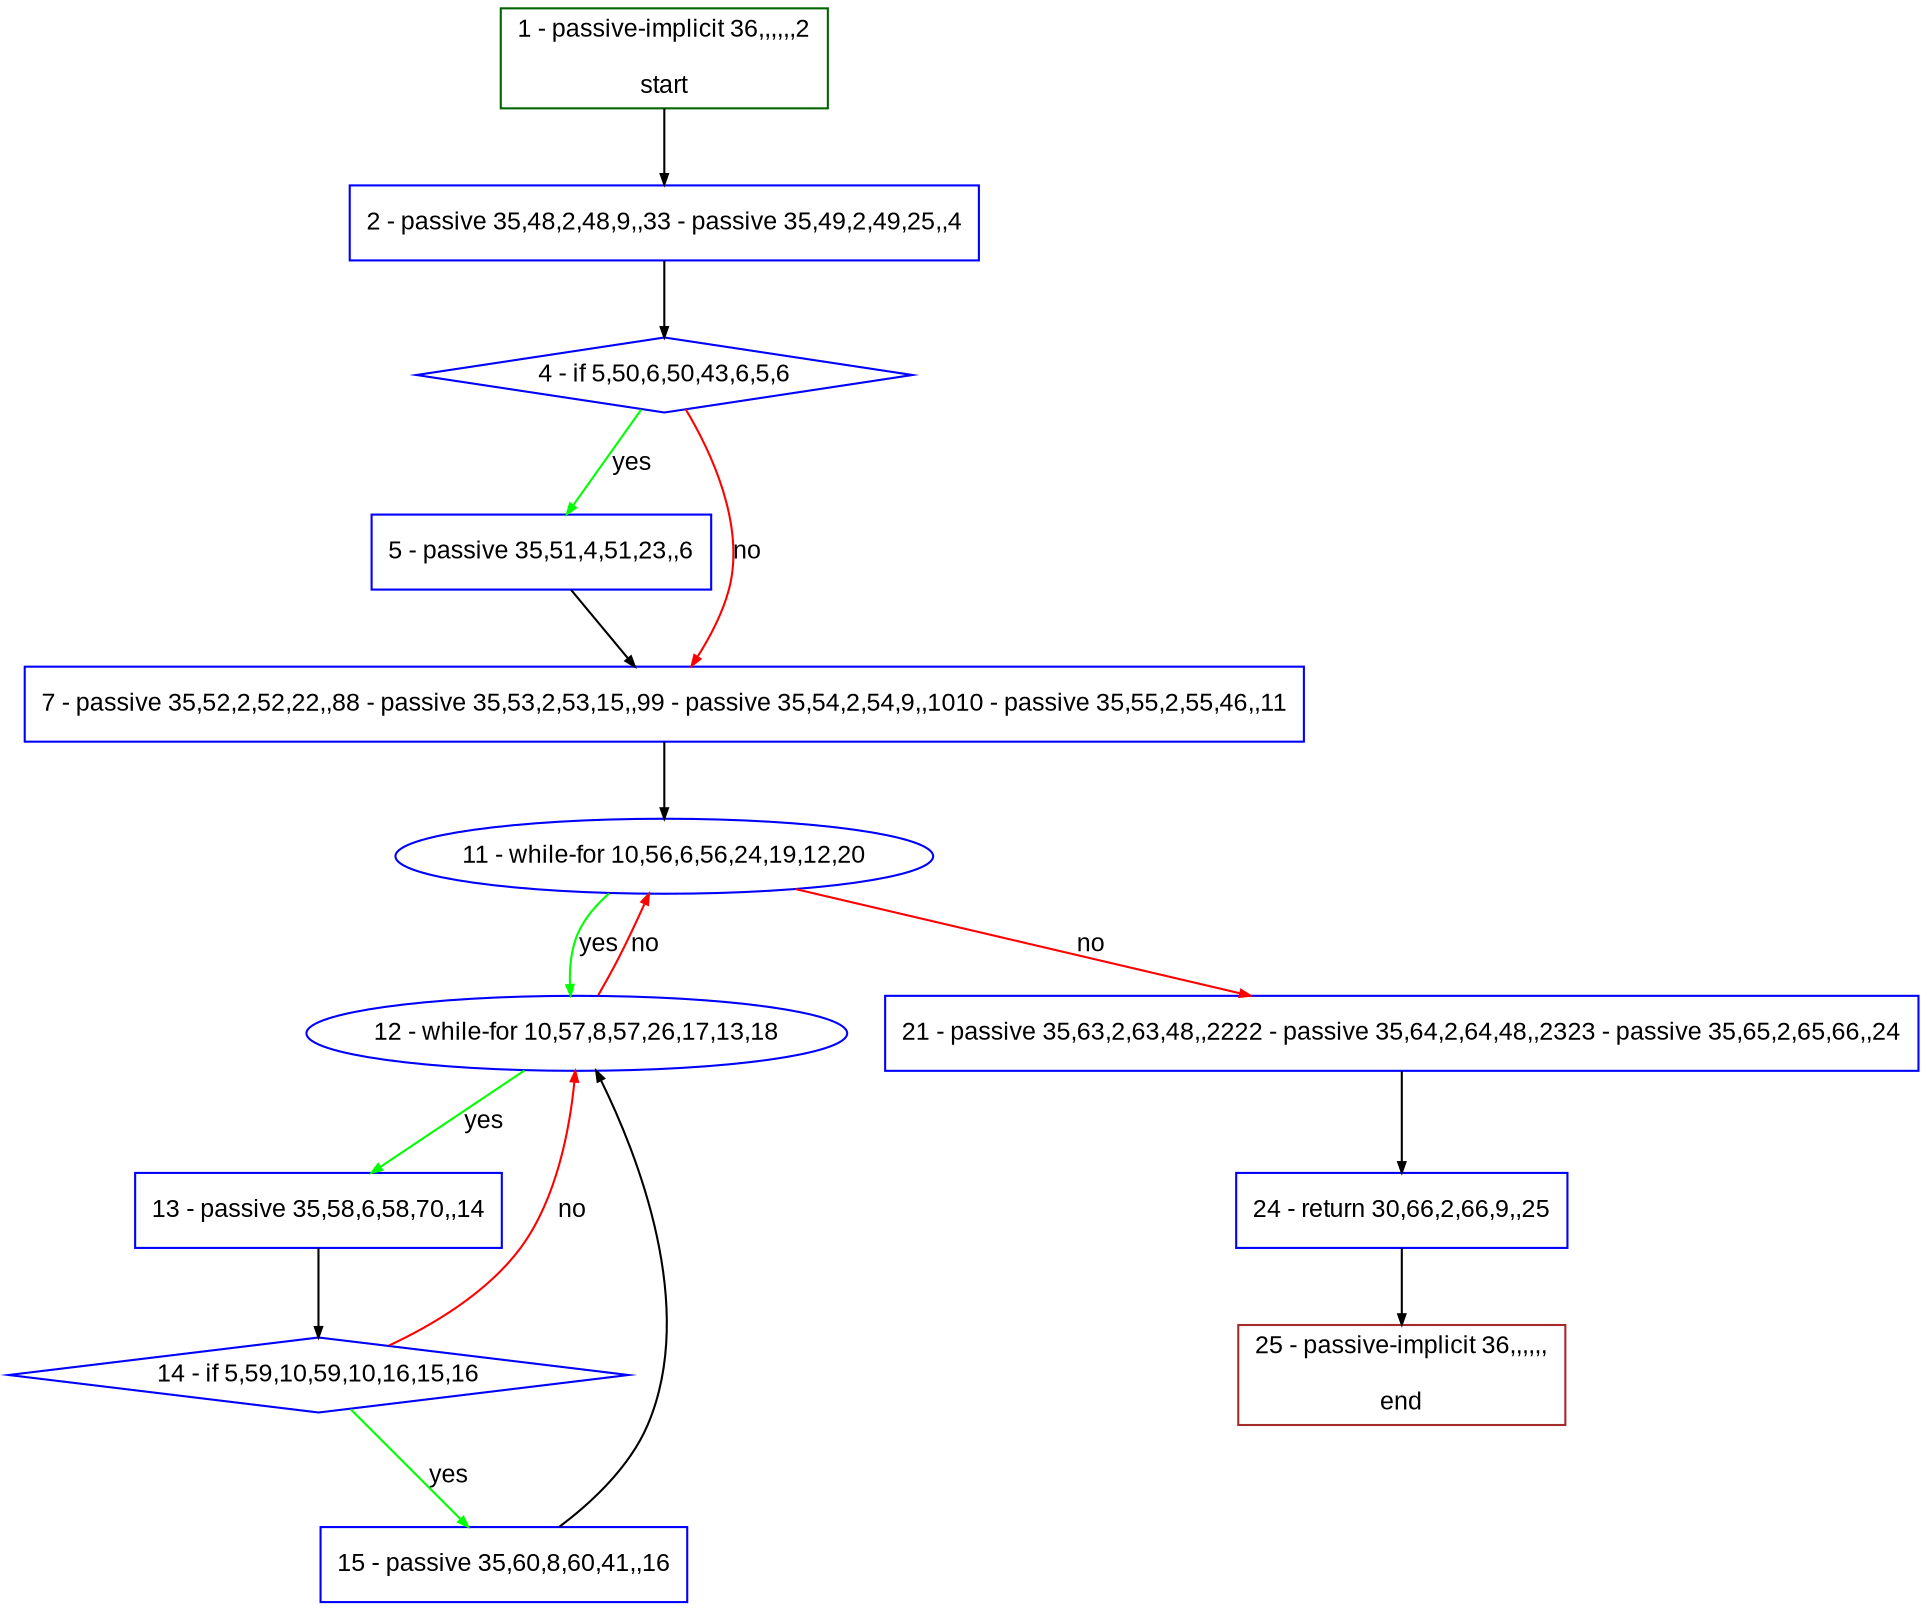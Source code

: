 digraph "" {
  graph [pack="true", label="", fontsize="12", packmode="clust", fontname="Arial", fillcolor="#FFFFCC", bgcolor="white", style="rounded,filled", compound="true"];
  node [node_initialized="no", label="", color="grey", fontsize="12", fillcolor="white", fontname="Arial", style="filled", shape="rectangle", compound="true", fixedsize="false"];
  edge [fontcolor="black", arrowhead="normal", arrowtail="none", arrowsize="0.5", ltail="", label="", color="black", fontsize="12", lhead="", fontname="Arial", dir="forward", compound="true"];
  __N1 [label="2 - passive 35,48,2,48,9,,33 - passive 35,49,2,49,25,,4", color="#0000ff", fillcolor="#ffffff", style="filled", shape="box"];
  __N2 [label="1 - passive-implicit 36,,,,,,2\n\nstart", color="#006400", fillcolor="#ffffff", style="filled", shape="box"];
  __N3 [label="4 - if 5,50,6,50,43,6,5,6", color="#0000ff", fillcolor="#ffffff", style="filled", shape="diamond"];
  __N4 [label="5 - passive 35,51,4,51,23,,6", color="#0000ff", fillcolor="#ffffff", style="filled", shape="box"];
  __N5 [label="7 - passive 35,52,2,52,22,,88 - passive 35,53,2,53,15,,99 - passive 35,54,2,54,9,,1010 - passive 35,55,2,55,46,,11", color="#0000ff", fillcolor="#ffffff", style="filled", shape="box"];
  __N6 [label="11 - while-for 10,56,6,56,24,19,12,20", color="#0000ff", fillcolor="#ffffff", style="filled", shape="oval"];
  __N7 [label="12 - while-for 10,57,8,57,26,17,13,18", color="#0000ff", fillcolor="#ffffff", style="filled", shape="oval"];
  __N8 [label="21 - passive 35,63,2,63,48,,2222 - passive 35,64,2,64,48,,2323 - passive 35,65,2,65,66,,24", color="#0000ff", fillcolor="#ffffff", style="filled", shape="box"];
  __N9 [label="13 - passive 35,58,6,58,70,,14", color="#0000ff", fillcolor="#ffffff", style="filled", shape="box"];
  __N10 [label="14 - if 5,59,10,59,10,16,15,16", color="#0000ff", fillcolor="#ffffff", style="filled", shape="diamond"];
  __N11 [label="15 - passive 35,60,8,60,41,,16", color="#0000ff", fillcolor="#ffffff", style="filled", shape="box"];
  __N12 [label="24 - return 30,66,2,66,9,,25", color="#0000ff", fillcolor="#ffffff", style="filled", shape="box"];
  __N13 [label="25 - passive-implicit 36,,,,,,\n\nend", color="#a52a2a", fillcolor="#ffffff", style="filled", shape="box"];
  __N2 -> __N1 [arrowhead="normal", arrowtail="none", color="#000000", label="", dir="forward"];
  __N1 -> __N3 [arrowhead="normal", arrowtail="none", color="#000000", label="", dir="forward"];
  __N3 -> __N4 [arrowhead="normal", arrowtail="none", color="#00ff00", label="yes", dir="forward"];
  __N3 -> __N5 [arrowhead="normal", arrowtail="none", color="#ff0000", label="no", dir="forward"];
  __N4 -> __N5 [arrowhead="normal", arrowtail="none", color="#000000", label="", dir="forward"];
  __N5 -> __N6 [arrowhead="normal", arrowtail="none", color="#000000", label="", dir="forward"];
  __N6 -> __N7 [arrowhead="normal", arrowtail="none", color="#00ff00", label="yes", dir="forward"];
  __N7 -> __N6 [arrowhead="normal", arrowtail="none", color="#ff0000", label="no", dir="forward"];
  __N6 -> __N8 [arrowhead="normal", arrowtail="none", color="#ff0000", label="no", dir="forward"];
  __N7 -> __N9 [arrowhead="normal", arrowtail="none", color="#00ff00", label="yes", dir="forward"];
  __N9 -> __N10 [arrowhead="normal", arrowtail="none", color="#000000", label="", dir="forward"];
  __N10 -> __N7 [arrowhead="normal", arrowtail="none", color="#ff0000", label="no", dir="forward"];
  __N10 -> __N11 [arrowhead="normal", arrowtail="none", color="#00ff00", label="yes", dir="forward"];
  __N11 -> __N7 [arrowhead="normal", arrowtail="none", color="#000000", label="", dir="forward"];
  __N8 -> __N12 [arrowhead="normal", arrowtail="none", color="#000000", label="", dir="forward"];
  __N12 -> __N13 [arrowhead="normal", arrowtail="none", color="#000000", label="", dir="forward"];
}
